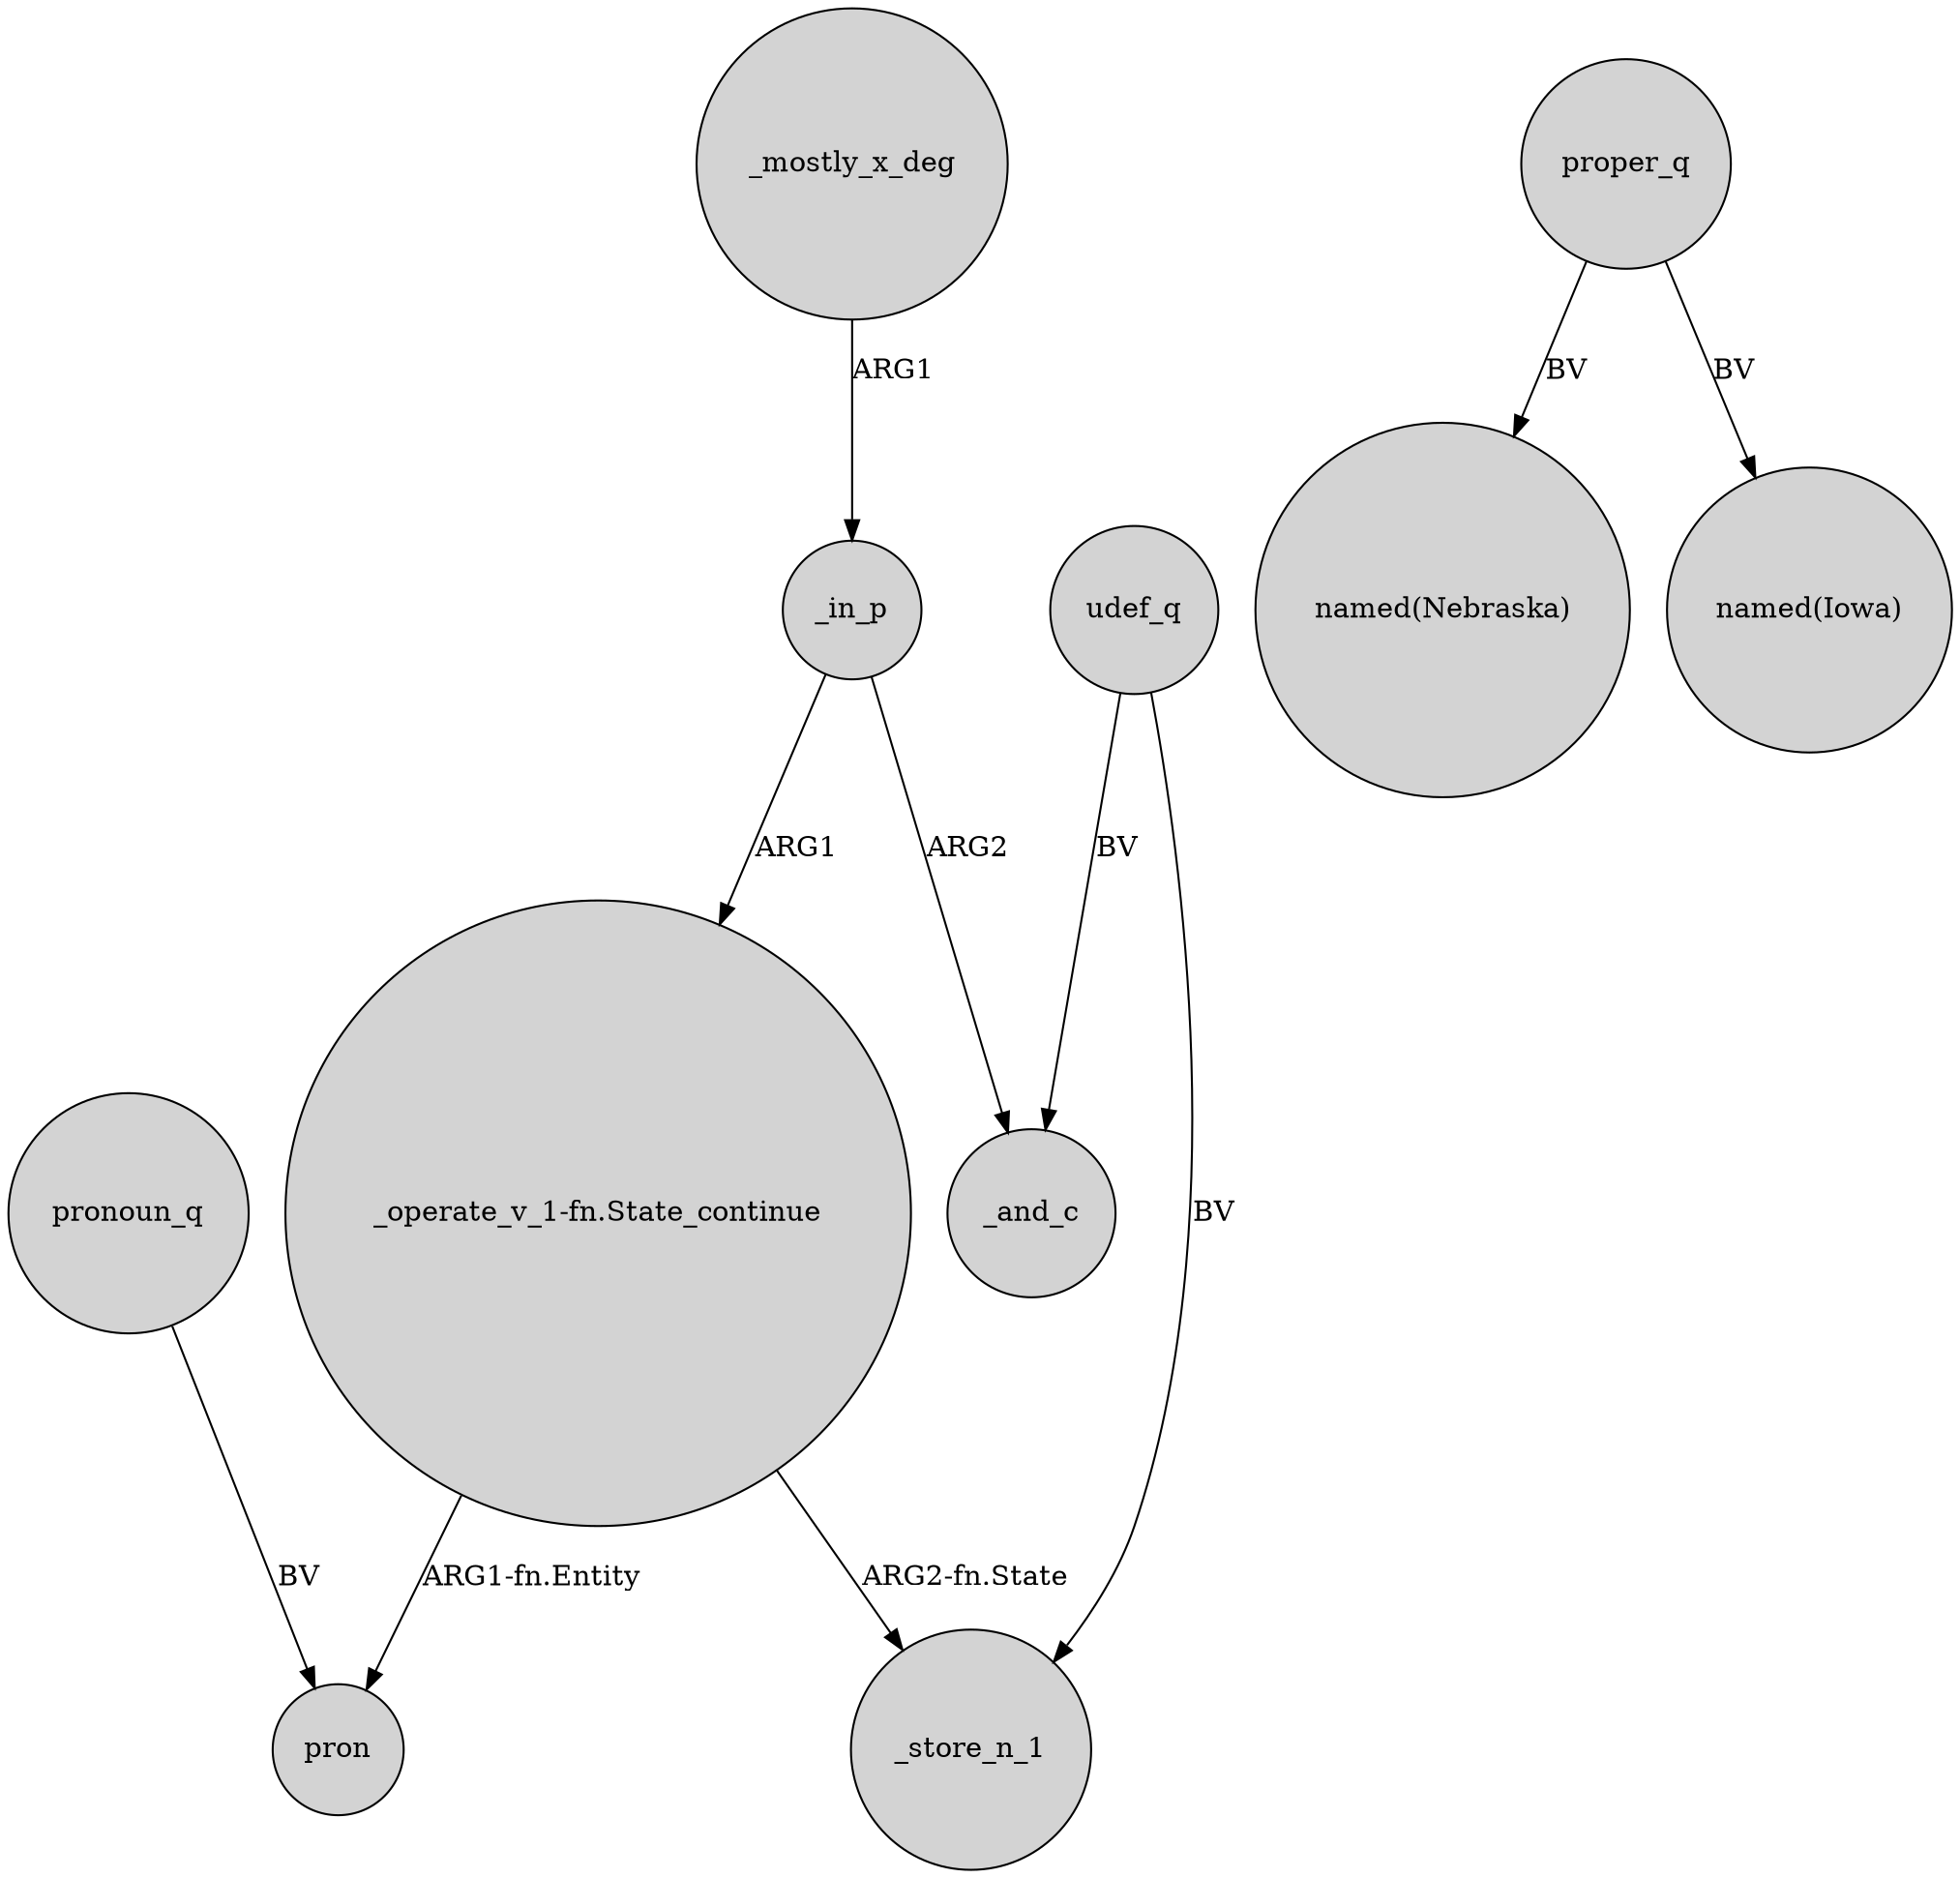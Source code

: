 digraph {
	node [shape=circle style=filled]
	"_operate_v_1-fn.State_continue" -> pron [label="ARG1-fn.Entity"]
	_in_p -> _and_c [label=ARG2]
	proper_q -> "named(Nebraska)" [label=BV]
	_in_p -> "_operate_v_1-fn.State_continue" [label=ARG1]
	udef_q -> _and_c [label=BV]
	"_operate_v_1-fn.State_continue" -> _store_n_1 [label="ARG2-fn.State"]
	_mostly_x_deg -> _in_p [label=ARG1]
	pronoun_q -> pron [label=BV]
	proper_q -> "named(Iowa)" [label=BV]
	udef_q -> _store_n_1 [label=BV]
}
